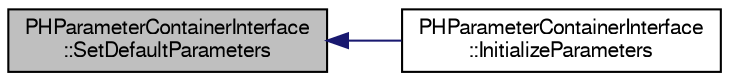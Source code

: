 digraph "PHParameterContainerInterface::SetDefaultParameters"
{
  bgcolor="transparent";
  edge [fontname="FreeSans",fontsize="10",labelfontname="FreeSans",labelfontsize="10"];
  node [fontname="FreeSans",fontsize="10",shape=record];
  rankdir="LR";
  Node1 [label="PHParameterContainerInterface\l::SetDefaultParameters",height=0.2,width=0.4,color="black", fillcolor="grey75", style="filled" fontcolor="black"];
  Node1 -> Node2 [dir="back",color="midnightblue",fontsize="10",style="solid",fontname="FreeSans"];
  Node2 [label="PHParameterContainerInterface\l::InitializeParameters",height=0.2,width=0.4,color="black",URL="$da/d11/classPHParameterContainerInterface.html#aba3002e42a98f6f78c252af50366c1da"];
}
